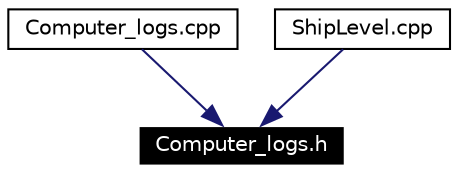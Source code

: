 digraph G
{
  edge [fontname="Helvetica",fontsize=10,labelfontname="Helvetica",labelfontsize=10];
  node [fontname="Helvetica",fontsize=10,shape=record];
  Node1 [label="Computer_logs.h",height=0.2,width=0.4,color="white", fillcolor="black", style="filled" fontcolor="white"];
  Node2 -> Node1 [color="midnightblue",fontsize=10,style="solid",fontname="Helvetica"];
  Node2 [label="Computer_logs.cpp",height=0.2,width=0.4,color="black",URL="$_computer__logs_8cpp.html"];
  Node3 -> Node1 [color="midnightblue",fontsize=10,style="solid",fontname="Helvetica"];
  Node3 [label="ShipLevel.cpp",height=0.2,width=0.4,color="black",URL="$_ship_level_8cpp.html"];
}
